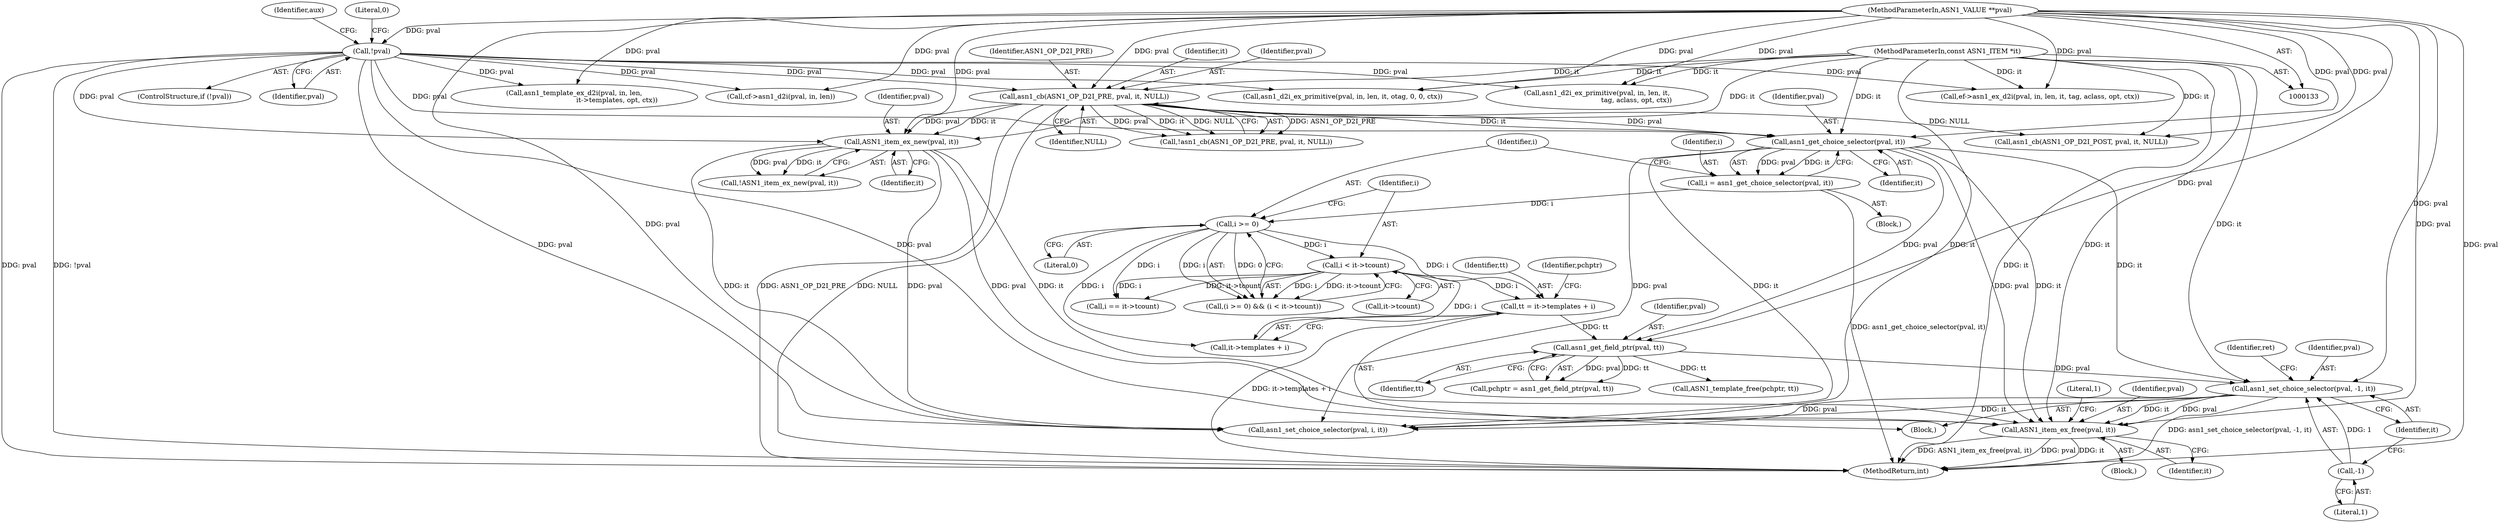 digraph "0_openssl_b717b083073b6cacc0a5e2397b661678aff7ae7f@API" {
"1000557" [label="(Call,ASN1_item_ex_free(pval, it))"];
"1000185" [label="(Call,!pval)"];
"1000134" [label="(MethodParameterIn,ASN1_VALUE **pval)"];
"1000474" [label="(Call,asn1_get_choice_selector(pval, it))"];
"1000462" [label="(Call,asn1_cb(ASN1_OP_D2I_PRE, pval, it, NULL))"];
"1000137" [label="(MethodParameterIn,const ASN1_ITEM *it)"];
"1000511" [label="(Call,ASN1_item_ex_new(pval, it))"];
"1000503" [label="(Call,asn1_set_choice_selector(pval, -1, it))"];
"1000497" [label="(Call,asn1_get_field_ptr(pval, tt))"];
"1000488" [label="(Call,tt = it->templates + i)"];
"1000482" [label="(Call,i < it->tcount)"];
"1000479" [label="(Call,i >= 0)"];
"1000472" [label="(Call,i = asn1_get_choice_selector(pval, it))"];
"1000505" [label="(Call,-1)"];
"1000312" [label="(Call,asn1_d2i_ex_primitive(pval, in, len, it, otag, 0, 0, ctx))"];
"1000465" [label="(Identifier,it)"];
"1000137" [label="(MethodParameterIn,const ASN1_ITEM *it)"];
"1000238" [label="(Call,asn1_d2i_ex_primitive(pval, in, len, it,\n                                     tag, aclass, opt, ctx))"];
"1000436" [label="(Call,cf->asn1_d2i(pval, in, len))"];
"1000472" [label="(Call,i = asn1_get_choice_selector(pval, it))"];
"1000476" [label="(Identifier,it)"];
"1000490" [label="(Call,it->templates + i)"];
"1000955" [label="(MethodReturn,int)"];
"1000478" [label="(Call,(i >= 0) && (i < it->tcount))"];
"1000482" [label="(Call,i < it->tcount)"];
"1000504" [label="(Identifier,pval)"];
"1000466" [label="(Identifier,NULL)"];
"1000500" [label="(Call,ASN1_template_free(pchptr, tt))"];
"1000483" [label="(Identifier,i)"];
"1000462" [label="(Call,asn1_cb(ASN1_OP_D2I_PRE, pval, it, NULL))"];
"1000184" [label="(ControlStructure,if (!pval))"];
"1000567" [label="(Call,asn1_set_choice_selector(pval, i, it))"];
"1000481" [label="(Literal,0)"];
"1000474" [label="(Call,asn1_get_choice_selector(pval, it))"];
"1000513" [label="(Identifier,it)"];
"1000479" [label="(Call,i >= 0)"];
"1000506" [label="(Literal,1)"];
"1000548" [label="(Call,i == it->tcount)"];
"1000510" [label="(Call,!ASN1_item_ex_new(pval, it))"];
"1000512" [label="(Identifier,pval)"];
"1000480" [label="(Identifier,i)"];
"1000228" [label="(Call,asn1_template_ex_d2i(pval, in, len,\n                                        it->templates, opt, ctx))"];
"1000495" [label="(Call,pchptr = asn1_get_field_ptr(pval, tt))"];
"1000557" [label="(Call,ASN1_item_ex_free(pval, it))"];
"1000186" [label="(Identifier,pval)"];
"1000461" [label="(Call,!asn1_cb(ASN1_OP_D2I_PRE, pval, it, NULL))"];
"1000464" [label="(Identifier,pval)"];
"1000507" [label="(Identifier,it)"];
"1000579" [label="(Call,asn1_cb(ASN1_OP_D2I_POST, pval, it, NULL))"];
"1000463" [label="(Identifier,ASN1_OP_D2I_PRE)"];
"1000499" [label="(Identifier,tt)"];
"1000191" [label="(Identifier,aux)"];
"1000497" [label="(Call,asn1_get_field_ptr(pval, tt))"];
"1000496" [label="(Identifier,pchptr)"];
"1000520" [label="(Identifier,ret)"];
"1000503" [label="(Call,asn1_set_choice_selector(pval, -1, it))"];
"1000188" [label="(Literal,0)"];
"1000484" [label="(Call,it->tcount)"];
"1000562" [label="(Literal,1)"];
"1000498" [label="(Identifier,pval)"];
"1000473" [label="(Identifier,i)"];
"1000328" [label="(Call,ef->asn1_ex_d2i(pval, in, len, it, tag, aclass, opt, ctx))"];
"1000511" [label="(Call,ASN1_item_ex_new(pval, it))"];
"1000134" [label="(MethodParameterIn,ASN1_VALUE **pval)"];
"1000475" [label="(Identifier,pval)"];
"1000471" [label="(Block,)"];
"1000505" [label="(Call,-1)"];
"1000556" [label="(Block,)"];
"1000558" [label="(Identifier,pval)"];
"1000487" [label="(Block,)"];
"1000559" [label="(Identifier,it)"];
"1000185" [label="(Call,!pval)"];
"1000489" [label="(Identifier,tt)"];
"1000488" [label="(Call,tt = it->templates + i)"];
"1000557" -> "1000556"  [label="AST: "];
"1000557" -> "1000559"  [label="CFG: "];
"1000558" -> "1000557"  [label="AST: "];
"1000559" -> "1000557"  [label="AST: "];
"1000562" -> "1000557"  [label="CFG: "];
"1000557" -> "1000955"  [label="DDG: ASN1_item_ex_free(pval, it)"];
"1000557" -> "1000955"  [label="DDG: pval"];
"1000557" -> "1000955"  [label="DDG: it"];
"1000185" -> "1000557"  [label="DDG: pval"];
"1000474" -> "1000557"  [label="DDG: pval"];
"1000474" -> "1000557"  [label="DDG: it"];
"1000511" -> "1000557"  [label="DDG: pval"];
"1000511" -> "1000557"  [label="DDG: it"];
"1000503" -> "1000557"  [label="DDG: pval"];
"1000503" -> "1000557"  [label="DDG: it"];
"1000134" -> "1000557"  [label="DDG: pval"];
"1000137" -> "1000557"  [label="DDG: it"];
"1000185" -> "1000184"  [label="AST: "];
"1000185" -> "1000186"  [label="CFG: "];
"1000186" -> "1000185"  [label="AST: "];
"1000188" -> "1000185"  [label="CFG: "];
"1000191" -> "1000185"  [label="CFG: "];
"1000185" -> "1000955"  [label="DDG: pval"];
"1000185" -> "1000955"  [label="DDG: !pval"];
"1000134" -> "1000185"  [label="DDG: pval"];
"1000185" -> "1000228"  [label="DDG: pval"];
"1000185" -> "1000238"  [label="DDG: pval"];
"1000185" -> "1000312"  [label="DDG: pval"];
"1000185" -> "1000328"  [label="DDG: pval"];
"1000185" -> "1000436"  [label="DDG: pval"];
"1000185" -> "1000462"  [label="DDG: pval"];
"1000185" -> "1000474"  [label="DDG: pval"];
"1000185" -> "1000511"  [label="DDG: pval"];
"1000185" -> "1000567"  [label="DDG: pval"];
"1000134" -> "1000133"  [label="AST: "];
"1000134" -> "1000955"  [label="DDG: pval"];
"1000134" -> "1000228"  [label="DDG: pval"];
"1000134" -> "1000238"  [label="DDG: pval"];
"1000134" -> "1000312"  [label="DDG: pval"];
"1000134" -> "1000328"  [label="DDG: pval"];
"1000134" -> "1000436"  [label="DDG: pval"];
"1000134" -> "1000462"  [label="DDG: pval"];
"1000134" -> "1000474"  [label="DDG: pval"];
"1000134" -> "1000497"  [label="DDG: pval"];
"1000134" -> "1000503"  [label="DDG: pval"];
"1000134" -> "1000511"  [label="DDG: pval"];
"1000134" -> "1000567"  [label="DDG: pval"];
"1000134" -> "1000579"  [label="DDG: pval"];
"1000474" -> "1000472"  [label="AST: "];
"1000474" -> "1000476"  [label="CFG: "];
"1000475" -> "1000474"  [label="AST: "];
"1000476" -> "1000474"  [label="AST: "];
"1000472" -> "1000474"  [label="CFG: "];
"1000474" -> "1000472"  [label="DDG: pval"];
"1000474" -> "1000472"  [label="DDG: it"];
"1000462" -> "1000474"  [label="DDG: pval"];
"1000462" -> "1000474"  [label="DDG: it"];
"1000137" -> "1000474"  [label="DDG: it"];
"1000474" -> "1000497"  [label="DDG: pval"];
"1000474" -> "1000503"  [label="DDG: it"];
"1000474" -> "1000567"  [label="DDG: pval"];
"1000474" -> "1000567"  [label="DDG: it"];
"1000462" -> "1000461"  [label="AST: "];
"1000462" -> "1000466"  [label="CFG: "];
"1000463" -> "1000462"  [label="AST: "];
"1000464" -> "1000462"  [label="AST: "];
"1000465" -> "1000462"  [label="AST: "];
"1000466" -> "1000462"  [label="AST: "];
"1000461" -> "1000462"  [label="CFG: "];
"1000462" -> "1000955"  [label="DDG: ASN1_OP_D2I_PRE"];
"1000462" -> "1000955"  [label="DDG: NULL"];
"1000462" -> "1000461"  [label="DDG: ASN1_OP_D2I_PRE"];
"1000462" -> "1000461"  [label="DDG: pval"];
"1000462" -> "1000461"  [label="DDG: it"];
"1000462" -> "1000461"  [label="DDG: NULL"];
"1000137" -> "1000462"  [label="DDG: it"];
"1000462" -> "1000511"  [label="DDG: pval"];
"1000462" -> "1000511"  [label="DDG: it"];
"1000462" -> "1000579"  [label="DDG: NULL"];
"1000137" -> "1000133"  [label="AST: "];
"1000137" -> "1000955"  [label="DDG: it"];
"1000137" -> "1000238"  [label="DDG: it"];
"1000137" -> "1000312"  [label="DDG: it"];
"1000137" -> "1000328"  [label="DDG: it"];
"1000137" -> "1000503"  [label="DDG: it"];
"1000137" -> "1000511"  [label="DDG: it"];
"1000137" -> "1000567"  [label="DDG: it"];
"1000137" -> "1000579"  [label="DDG: it"];
"1000511" -> "1000510"  [label="AST: "];
"1000511" -> "1000513"  [label="CFG: "];
"1000512" -> "1000511"  [label="AST: "];
"1000513" -> "1000511"  [label="AST: "];
"1000510" -> "1000511"  [label="CFG: "];
"1000511" -> "1000510"  [label="DDG: pval"];
"1000511" -> "1000510"  [label="DDG: it"];
"1000511" -> "1000567"  [label="DDG: pval"];
"1000511" -> "1000567"  [label="DDG: it"];
"1000503" -> "1000487"  [label="AST: "];
"1000503" -> "1000507"  [label="CFG: "];
"1000504" -> "1000503"  [label="AST: "];
"1000505" -> "1000503"  [label="AST: "];
"1000507" -> "1000503"  [label="AST: "];
"1000520" -> "1000503"  [label="CFG: "];
"1000503" -> "1000955"  [label="DDG: asn1_set_choice_selector(pval, -1, it)"];
"1000497" -> "1000503"  [label="DDG: pval"];
"1000505" -> "1000503"  [label="DDG: 1"];
"1000503" -> "1000567"  [label="DDG: pval"];
"1000503" -> "1000567"  [label="DDG: it"];
"1000497" -> "1000495"  [label="AST: "];
"1000497" -> "1000499"  [label="CFG: "];
"1000498" -> "1000497"  [label="AST: "];
"1000499" -> "1000497"  [label="AST: "];
"1000495" -> "1000497"  [label="CFG: "];
"1000497" -> "1000495"  [label="DDG: pval"];
"1000497" -> "1000495"  [label="DDG: tt"];
"1000488" -> "1000497"  [label="DDG: tt"];
"1000497" -> "1000500"  [label="DDG: tt"];
"1000488" -> "1000487"  [label="AST: "];
"1000488" -> "1000490"  [label="CFG: "];
"1000489" -> "1000488"  [label="AST: "];
"1000490" -> "1000488"  [label="AST: "];
"1000496" -> "1000488"  [label="CFG: "];
"1000488" -> "1000955"  [label="DDG: it->templates + i"];
"1000482" -> "1000488"  [label="DDG: i"];
"1000479" -> "1000488"  [label="DDG: i"];
"1000482" -> "1000478"  [label="AST: "];
"1000482" -> "1000484"  [label="CFG: "];
"1000483" -> "1000482"  [label="AST: "];
"1000484" -> "1000482"  [label="AST: "];
"1000478" -> "1000482"  [label="CFG: "];
"1000482" -> "1000478"  [label="DDG: i"];
"1000482" -> "1000478"  [label="DDG: it->tcount"];
"1000479" -> "1000482"  [label="DDG: i"];
"1000482" -> "1000490"  [label="DDG: i"];
"1000482" -> "1000548"  [label="DDG: i"];
"1000482" -> "1000548"  [label="DDG: it->tcount"];
"1000479" -> "1000478"  [label="AST: "];
"1000479" -> "1000481"  [label="CFG: "];
"1000480" -> "1000479"  [label="AST: "];
"1000481" -> "1000479"  [label="AST: "];
"1000483" -> "1000479"  [label="CFG: "];
"1000478" -> "1000479"  [label="CFG: "];
"1000479" -> "1000478"  [label="DDG: i"];
"1000479" -> "1000478"  [label="DDG: 0"];
"1000472" -> "1000479"  [label="DDG: i"];
"1000479" -> "1000490"  [label="DDG: i"];
"1000479" -> "1000548"  [label="DDG: i"];
"1000472" -> "1000471"  [label="AST: "];
"1000473" -> "1000472"  [label="AST: "];
"1000480" -> "1000472"  [label="CFG: "];
"1000472" -> "1000955"  [label="DDG: asn1_get_choice_selector(pval, it)"];
"1000505" -> "1000506"  [label="CFG: "];
"1000506" -> "1000505"  [label="AST: "];
"1000507" -> "1000505"  [label="CFG: "];
}
